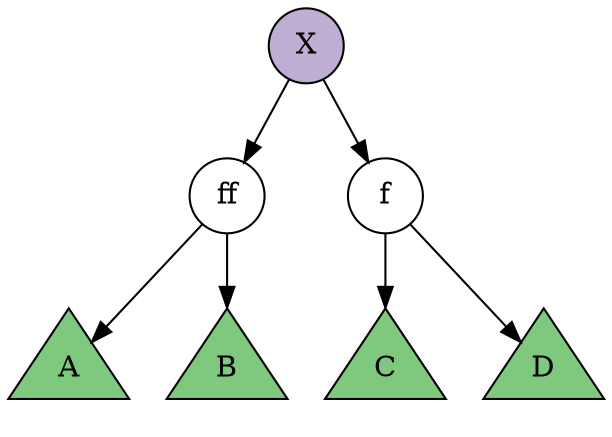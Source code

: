 digraph zigzag{
    node[shape=circle fixedsize=true style=filled fillcolor=white colorscheme=accent8 ];
    X->1;
    1->A;
    2->C;
    2->D;
    1->B;
    X->2;
   
    A,B,C,D[shape=triangle height=0.8 width=0.8 fillcolor="1"];
    X[fillcolor="2"]
    2[label="f"];
    1[label="ff"];
}
